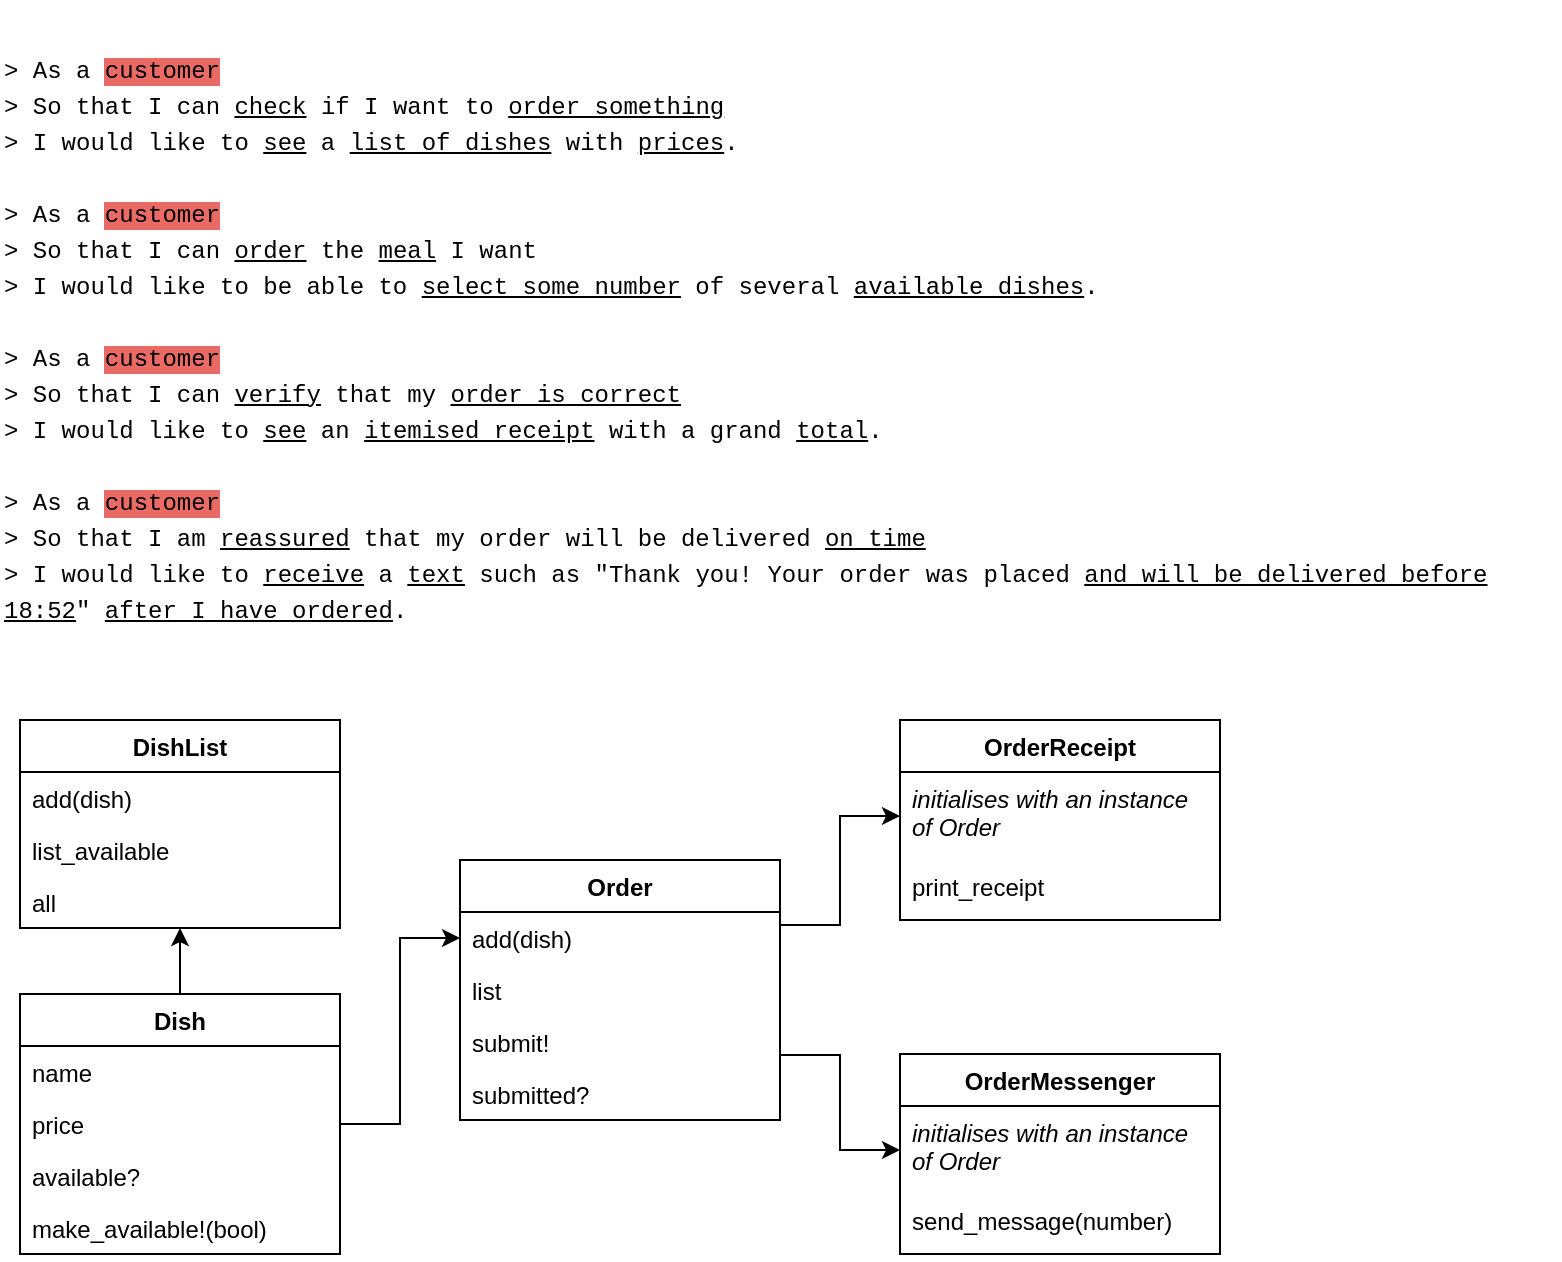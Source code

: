 <mxfile version="20.5.3" type="device"><diagram id="C5RBs43oDa-KdzZeNtuy" name="Page-1"><mxGraphModel dx="946" dy="1673" grid="1" gridSize="10" guides="1" tooltips="1" connect="1" arrows="1" fold="1" page="1" pageScale="1" pageWidth="827" pageHeight="1169" math="0" shadow="0"><root><mxCell id="WIyWlLk6GJQsqaUBKTNV-0"/><mxCell id="WIyWlLk6GJQsqaUBKTNV-1" parent="WIyWlLk6GJQsqaUBKTNV-0"/><mxCell id="zkfFHV4jXpPFQw0GAbJ--0" value="DishList" style="swimlane;fontStyle=1;align=center;verticalAlign=top;childLayout=stackLayout;horizontal=1;startSize=26;horizontalStack=0;resizeParent=1;resizeLast=0;collapsible=1;marginBottom=0;rounded=0;shadow=0;strokeWidth=1;" parent="WIyWlLk6GJQsqaUBKTNV-1" vertex="1"><mxGeometry x="40" y="-800" width="160" height="104" as="geometry"><mxRectangle x="230" y="140" width="160" height="26" as="alternateBounds"/></mxGeometry></mxCell><mxCell id="zkfFHV4jXpPFQw0GAbJ--1" value="add(dish)" style="text;align=left;verticalAlign=top;spacingLeft=4;spacingRight=4;overflow=hidden;rotatable=0;points=[[0,0.5],[1,0.5]];portConstraint=eastwest;" parent="zkfFHV4jXpPFQw0GAbJ--0" vertex="1"><mxGeometry y="26" width="160" height="26" as="geometry"/></mxCell><mxCell id="zkfFHV4jXpPFQw0GAbJ--2" value="list_available" style="text;align=left;verticalAlign=top;spacingLeft=4;spacingRight=4;overflow=hidden;rotatable=0;points=[[0,0.5],[1,0.5]];portConstraint=eastwest;rounded=0;shadow=0;html=0;" parent="zkfFHV4jXpPFQw0GAbJ--0" vertex="1"><mxGeometry y="52" width="160" height="26" as="geometry"/></mxCell><mxCell id="IA80hUL74c8hqo6FCJrN-15" value="all" style="text;align=left;verticalAlign=top;spacingLeft=4;spacingRight=4;overflow=hidden;rotatable=0;points=[[0,0.5],[1,0.5]];portConstraint=eastwest;rounded=0;shadow=0;html=0;" parent="zkfFHV4jXpPFQw0GAbJ--0" vertex="1"><mxGeometry y="78" width="160" height="26" as="geometry"/></mxCell><mxCell id="IA80hUL74c8hqo6FCJrN-0" value="&lt;div style=&quot;font-family: Menlo, Monaco, &amp;quot;Courier New&amp;quot;, monospace; line-height: 18px;&quot;&gt;&lt;div&gt;&lt;span style=&quot;&quot;&gt;&amp;gt;&lt;/span&gt; As a &lt;span style=&quot;background-color: rgb(234, 107, 102);&quot;&gt;customer  &lt;/span&gt;&lt;/div&gt;&lt;div&gt;&lt;span style=&quot;&quot;&gt;&amp;gt;&lt;/span&gt; So that I can &lt;u&gt;check&lt;/u&gt; if I want to &lt;u&gt;order something  &lt;/u&gt;&lt;/div&gt;&lt;div&gt;&lt;span style=&quot;&quot;&gt;&amp;gt;&lt;/span&gt; I would like to &lt;u&gt;see&lt;/u&gt; a &lt;u&gt;list of dishes&lt;/u&gt; with &lt;u&gt;prices&lt;/u&gt;.&lt;/div&gt;&lt;div&gt;&lt;br&gt;&lt;/div&gt;&lt;div&gt;&lt;span style=&quot;&quot;&gt;&amp;gt;&lt;/span&gt; As a &lt;span style=&quot;background-color: rgb(234, 107, 102);&quot;&gt;customer  &lt;/span&gt;&lt;/div&gt;&lt;div&gt;&lt;span style=&quot;&quot;&gt;&amp;gt;&lt;/span&gt; So that I can &lt;u&gt;order&lt;/u&gt; the &lt;u&gt;meal&lt;/u&gt; I want  &lt;/div&gt;&lt;div&gt;&lt;span style=&quot;&quot;&gt;&amp;gt;&lt;/span&gt; I would like to be able to &lt;u&gt;select some number&lt;/u&gt; of several &lt;u&gt;available dishes&lt;/u&gt;.&lt;/div&gt;&lt;div&gt;&lt;br&gt;&lt;/div&gt;&lt;div&gt;&lt;span style=&quot;&quot;&gt;&amp;gt;&lt;/span&gt; As a &lt;span style=&quot;background-color: rgb(234, 107, 102);&quot;&gt;customer  &lt;/span&gt;&lt;/div&gt;&lt;div&gt;&lt;span style=&quot;&quot;&gt;&amp;gt;&lt;/span&gt; So that I can &lt;u&gt;verify&lt;/u&gt; that my &lt;u&gt;order is correct  &lt;/u&gt;&lt;/div&gt;&lt;div&gt;&lt;span style=&quot;&quot;&gt;&amp;gt;&lt;/span&gt; I would like to &lt;u&gt;see&lt;/u&gt; an &lt;u&gt;itemised receipt&lt;/u&gt; with a grand &lt;u&gt;total&lt;/u&gt;.&lt;/div&gt;&lt;div&gt;&lt;br&gt;&lt;/div&gt;&lt;div&gt;&lt;span style=&quot;&quot;&gt;&amp;gt;&lt;/span&gt; As a &lt;span style=&quot;background-color: rgb(234, 107, 102);&quot;&gt;customer  &lt;/span&gt;&lt;/div&gt;&lt;div&gt;&lt;span style=&quot;&quot;&gt;&amp;gt;&lt;/span&gt; So that I am &lt;u&gt;reassured&lt;/u&gt; that my order will be delivered &lt;u&gt;on time  &lt;/u&gt;&lt;/div&gt;&lt;div&gt;&lt;span style=&quot;&quot;&gt;&amp;gt;&lt;/span&gt; I would like to &lt;u&gt;receive&lt;/u&gt; a &lt;u&gt;text&lt;/u&gt; such as &quot;Thank you! Your order was placed &lt;u&gt;and will be delivered before 18:52&lt;/u&gt;&quot; &lt;u&gt;after I have ordered&lt;/u&gt;.&lt;/div&gt;&lt;/div&gt;" style="text;html=1;strokeColor=none;fillColor=none;align=left;verticalAlign=middle;whiteSpace=wrap;rounded=0;fontColor=#000000;labelBackgroundColor=default;" parent="WIyWlLk6GJQsqaUBKTNV-1" vertex="1"><mxGeometry x="30" y="-1160" width="780" height="340" as="geometry"/></mxCell><mxCell id="IA80hUL74c8hqo6FCJrN-13" style="edgeStyle=orthogonalEdgeStyle;rounded=0;orthogonalLoop=1;jettySize=auto;html=1;exitX=0.5;exitY=0;exitDx=0;exitDy=0;entryX=0.5;entryY=1;entryDx=0;entryDy=0;fontColor=#000000;" parent="WIyWlLk6GJQsqaUBKTNV-1" source="IA80hUL74c8hqo6FCJrN-9" target="zkfFHV4jXpPFQw0GAbJ--0" edge="1"><mxGeometry relative="1" as="geometry"/></mxCell><mxCell id="IA80hUL74c8hqo6FCJrN-9" value="Dish" style="swimlane;fontStyle=1;align=center;verticalAlign=top;childLayout=stackLayout;horizontal=1;startSize=26;horizontalStack=0;resizeParent=1;resizeLast=0;collapsible=1;marginBottom=0;rounded=0;shadow=0;strokeWidth=1;" parent="WIyWlLk6GJQsqaUBKTNV-1" vertex="1"><mxGeometry x="40" y="-663" width="160" height="130" as="geometry"><mxRectangle x="40" y="-680" width="160" height="26" as="alternateBounds"/></mxGeometry></mxCell><mxCell id="IA80hUL74c8hqo6FCJrN-10" value="name" style="text;align=left;verticalAlign=top;spacingLeft=4;spacingRight=4;overflow=hidden;rotatable=0;points=[[0,0.5],[1,0.5]];portConstraint=eastwest;" parent="IA80hUL74c8hqo6FCJrN-9" vertex="1"><mxGeometry y="26" width="160" height="26" as="geometry"/></mxCell><mxCell id="IA80hUL74c8hqo6FCJrN-11" value="price" style="text;align=left;verticalAlign=top;spacingLeft=4;spacingRight=4;overflow=hidden;rotatable=0;points=[[0,0.5],[1,0.5]];portConstraint=eastwest;rounded=0;shadow=0;html=0;" parent="IA80hUL74c8hqo6FCJrN-9" vertex="1"><mxGeometry y="52" width="160" height="26" as="geometry"/></mxCell><mxCell id="IA80hUL74c8hqo6FCJrN-12" value="available?" style="text;align=left;verticalAlign=top;spacingLeft=4;spacingRight=4;overflow=hidden;rotatable=0;points=[[0,0.5],[1,0.5]];portConstraint=eastwest;rounded=0;shadow=0;html=0;" parent="IA80hUL74c8hqo6FCJrN-9" vertex="1"><mxGeometry y="78" width="160" height="26" as="geometry"/></mxCell><mxCell id="IA80hUL74c8hqo6FCJrN-14" value="make_available!(bool)" style="text;align=left;verticalAlign=top;spacingLeft=4;spacingRight=4;overflow=hidden;rotatable=0;points=[[0,0.5],[1,0.5]];portConstraint=eastwest;rounded=0;shadow=0;html=0;" parent="IA80hUL74c8hqo6FCJrN-9" vertex="1"><mxGeometry y="104" width="160" height="26" as="geometry"/></mxCell><mxCell id="8fSz-1Zm-PoJ0XIQb7Q2-14" style="edgeStyle=orthogonalEdgeStyle;rounded=0;orthogonalLoop=1;jettySize=auto;html=1;exitX=1;exitY=0.25;exitDx=0;exitDy=0;entryX=0;entryY=0.5;entryDx=0;entryDy=0;" parent="WIyWlLk6GJQsqaUBKTNV-1" source="IA80hUL74c8hqo6FCJrN-16" target="IA80hUL74c8hqo6FCJrN-21" edge="1"><mxGeometry relative="1" as="geometry"/></mxCell><mxCell id="8fSz-1Zm-PoJ0XIQb7Q2-15" style="edgeStyle=orthogonalEdgeStyle;rounded=0;orthogonalLoop=1;jettySize=auto;html=1;exitX=1;exitY=0.75;exitDx=0;exitDy=0;entryX=0;entryY=0.5;entryDx=0;entryDy=0;" parent="WIyWlLk6GJQsqaUBKTNV-1" source="IA80hUL74c8hqo6FCJrN-16" target="8fSz-1Zm-PoJ0XIQb7Q2-12" edge="1"><mxGeometry relative="1" as="geometry"/></mxCell><mxCell id="IA80hUL74c8hqo6FCJrN-16" value="Order" style="swimlane;fontStyle=1;align=center;verticalAlign=top;childLayout=stackLayout;horizontal=1;startSize=26;horizontalStack=0;resizeParent=1;resizeLast=0;collapsible=1;marginBottom=0;rounded=0;shadow=0;strokeWidth=1;" parent="WIyWlLk6GJQsqaUBKTNV-1" vertex="1"><mxGeometry x="260" y="-730" width="160" height="130" as="geometry"><mxRectangle x="260" y="-720" width="160" height="26" as="alternateBounds"/></mxGeometry></mxCell><mxCell id="IA80hUL74c8hqo6FCJrN-17" value="add(dish)" style="text;align=left;verticalAlign=top;spacingLeft=4;spacingRight=4;overflow=hidden;rotatable=0;points=[[0,0.5],[1,0.5]];portConstraint=eastwest;" parent="IA80hUL74c8hqo6FCJrN-16" vertex="1"><mxGeometry y="26" width="160" height="26" as="geometry"/></mxCell><mxCell id="8fSz-1Zm-PoJ0XIQb7Q2-4" value="list" style="text;align=left;verticalAlign=top;spacingLeft=4;spacingRight=4;overflow=hidden;rotatable=0;points=[[0,0.5],[1,0.5]];portConstraint=eastwest;" parent="IA80hUL74c8hqo6FCJrN-16" vertex="1"><mxGeometry y="52" width="160" height="26" as="geometry"/></mxCell><mxCell id="8fSz-1Zm-PoJ0XIQb7Q2-5" value="submit!" style="text;align=left;verticalAlign=top;spacingLeft=4;spacingRight=4;overflow=hidden;rotatable=0;points=[[0,0.5],[1,0.5]];portConstraint=eastwest;" parent="IA80hUL74c8hqo6FCJrN-16" vertex="1"><mxGeometry y="78" width="160" height="26" as="geometry"/></mxCell><mxCell id="OcXkBX77c2BHcrDAXv3t-0" value="submitted?" style="text;align=left;verticalAlign=top;spacingLeft=4;spacingRight=4;overflow=hidden;rotatable=0;points=[[0,0.5],[1,0.5]];portConstraint=eastwest;" vertex="1" parent="IA80hUL74c8hqo6FCJrN-16"><mxGeometry y="104" width="160" height="26" as="geometry"/></mxCell><mxCell id="IA80hUL74c8hqo6FCJrN-20" value="OrderReceipt" style="swimlane;fontStyle=1;align=center;verticalAlign=top;childLayout=stackLayout;horizontal=1;startSize=26;horizontalStack=0;resizeParent=1;resizeLast=0;collapsible=1;marginBottom=0;rounded=0;shadow=0;strokeWidth=1;" parent="WIyWlLk6GJQsqaUBKTNV-1" vertex="1"><mxGeometry x="480" y="-800" width="160" height="100" as="geometry"><mxRectangle x="480" y="-800" width="160" height="26" as="alternateBounds"/></mxGeometry></mxCell><mxCell id="IA80hUL74c8hqo6FCJrN-21" value="initialises with an instance of Order" style="text;align=left;verticalAlign=top;spacingLeft=4;spacingRight=4;overflow=hidden;rotatable=0;points=[[0,0.5],[1,0.5]];portConstraint=eastwest;fontStyle=2;whiteSpace=wrap;" parent="IA80hUL74c8hqo6FCJrN-20" vertex="1"><mxGeometry y="26" width="160" height="44" as="geometry"/></mxCell><mxCell id="8fSz-1Zm-PoJ0XIQb7Q2-10" value="print_receipt" style="text;align=left;verticalAlign=top;spacingLeft=4;spacingRight=4;overflow=hidden;rotatable=0;points=[[0,0.5],[1,0.5]];portConstraint=eastwest;fontStyle=0;whiteSpace=wrap;" parent="IA80hUL74c8hqo6FCJrN-20" vertex="1"><mxGeometry y="70" width="160" height="30" as="geometry"/></mxCell><mxCell id="8fSz-1Zm-PoJ0XIQb7Q2-9" style="edgeStyle=orthogonalEdgeStyle;rounded=0;orthogonalLoop=1;jettySize=auto;html=1;exitX=1;exitY=0.5;exitDx=0;exitDy=0;entryX=0;entryY=0.5;entryDx=0;entryDy=0;" parent="WIyWlLk6GJQsqaUBKTNV-1" source="IA80hUL74c8hqo6FCJrN-11" target="IA80hUL74c8hqo6FCJrN-17" edge="1"><mxGeometry relative="1" as="geometry"/></mxCell><mxCell id="8fSz-1Zm-PoJ0XIQb7Q2-11" value="OrderMessenger" style="swimlane;fontStyle=1;align=center;verticalAlign=top;childLayout=stackLayout;horizontal=1;startSize=26;horizontalStack=0;resizeParent=1;resizeLast=0;collapsible=1;marginBottom=0;rounded=0;shadow=0;strokeWidth=1;" parent="WIyWlLk6GJQsqaUBKTNV-1" vertex="1"><mxGeometry x="480" y="-633" width="160" height="100" as="geometry"><mxRectangle x="480" y="-633" width="160" height="26" as="alternateBounds"/></mxGeometry></mxCell><mxCell id="8fSz-1Zm-PoJ0XIQb7Q2-12" value="initialises with an instance of Order" style="text;align=left;verticalAlign=top;spacingLeft=4;spacingRight=4;overflow=hidden;rotatable=0;points=[[0,0.5],[1,0.5]];portConstraint=eastwest;fontStyle=2;whiteSpace=wrap;" parent="8fSz-1Zm-PoJ0XIQb7Q2-11" vertex="1"><mxGeometry y="26" width="160" height="44" as="geometry"/></mxCell><mxCell id="8fSz-1Zm-PoJ0XIQb7Q2-13" value="send_message(number)" style="text;align=left;verticalAlign=top;spacingLeft=4;spacingRight=4;overflow=hidden;rotatable=0;points=[[0,0.5],[1,0.5]];portConstraint=eastwest;fontStyle=0;" parent="8fSz-1Zm-PoJ0XIQb7Q2-11" vertex="1"><mxGeometry y="70" width="160" height="30" as="geometry"/></mxCell></root></mxGraphModel></diagram></mxfile>